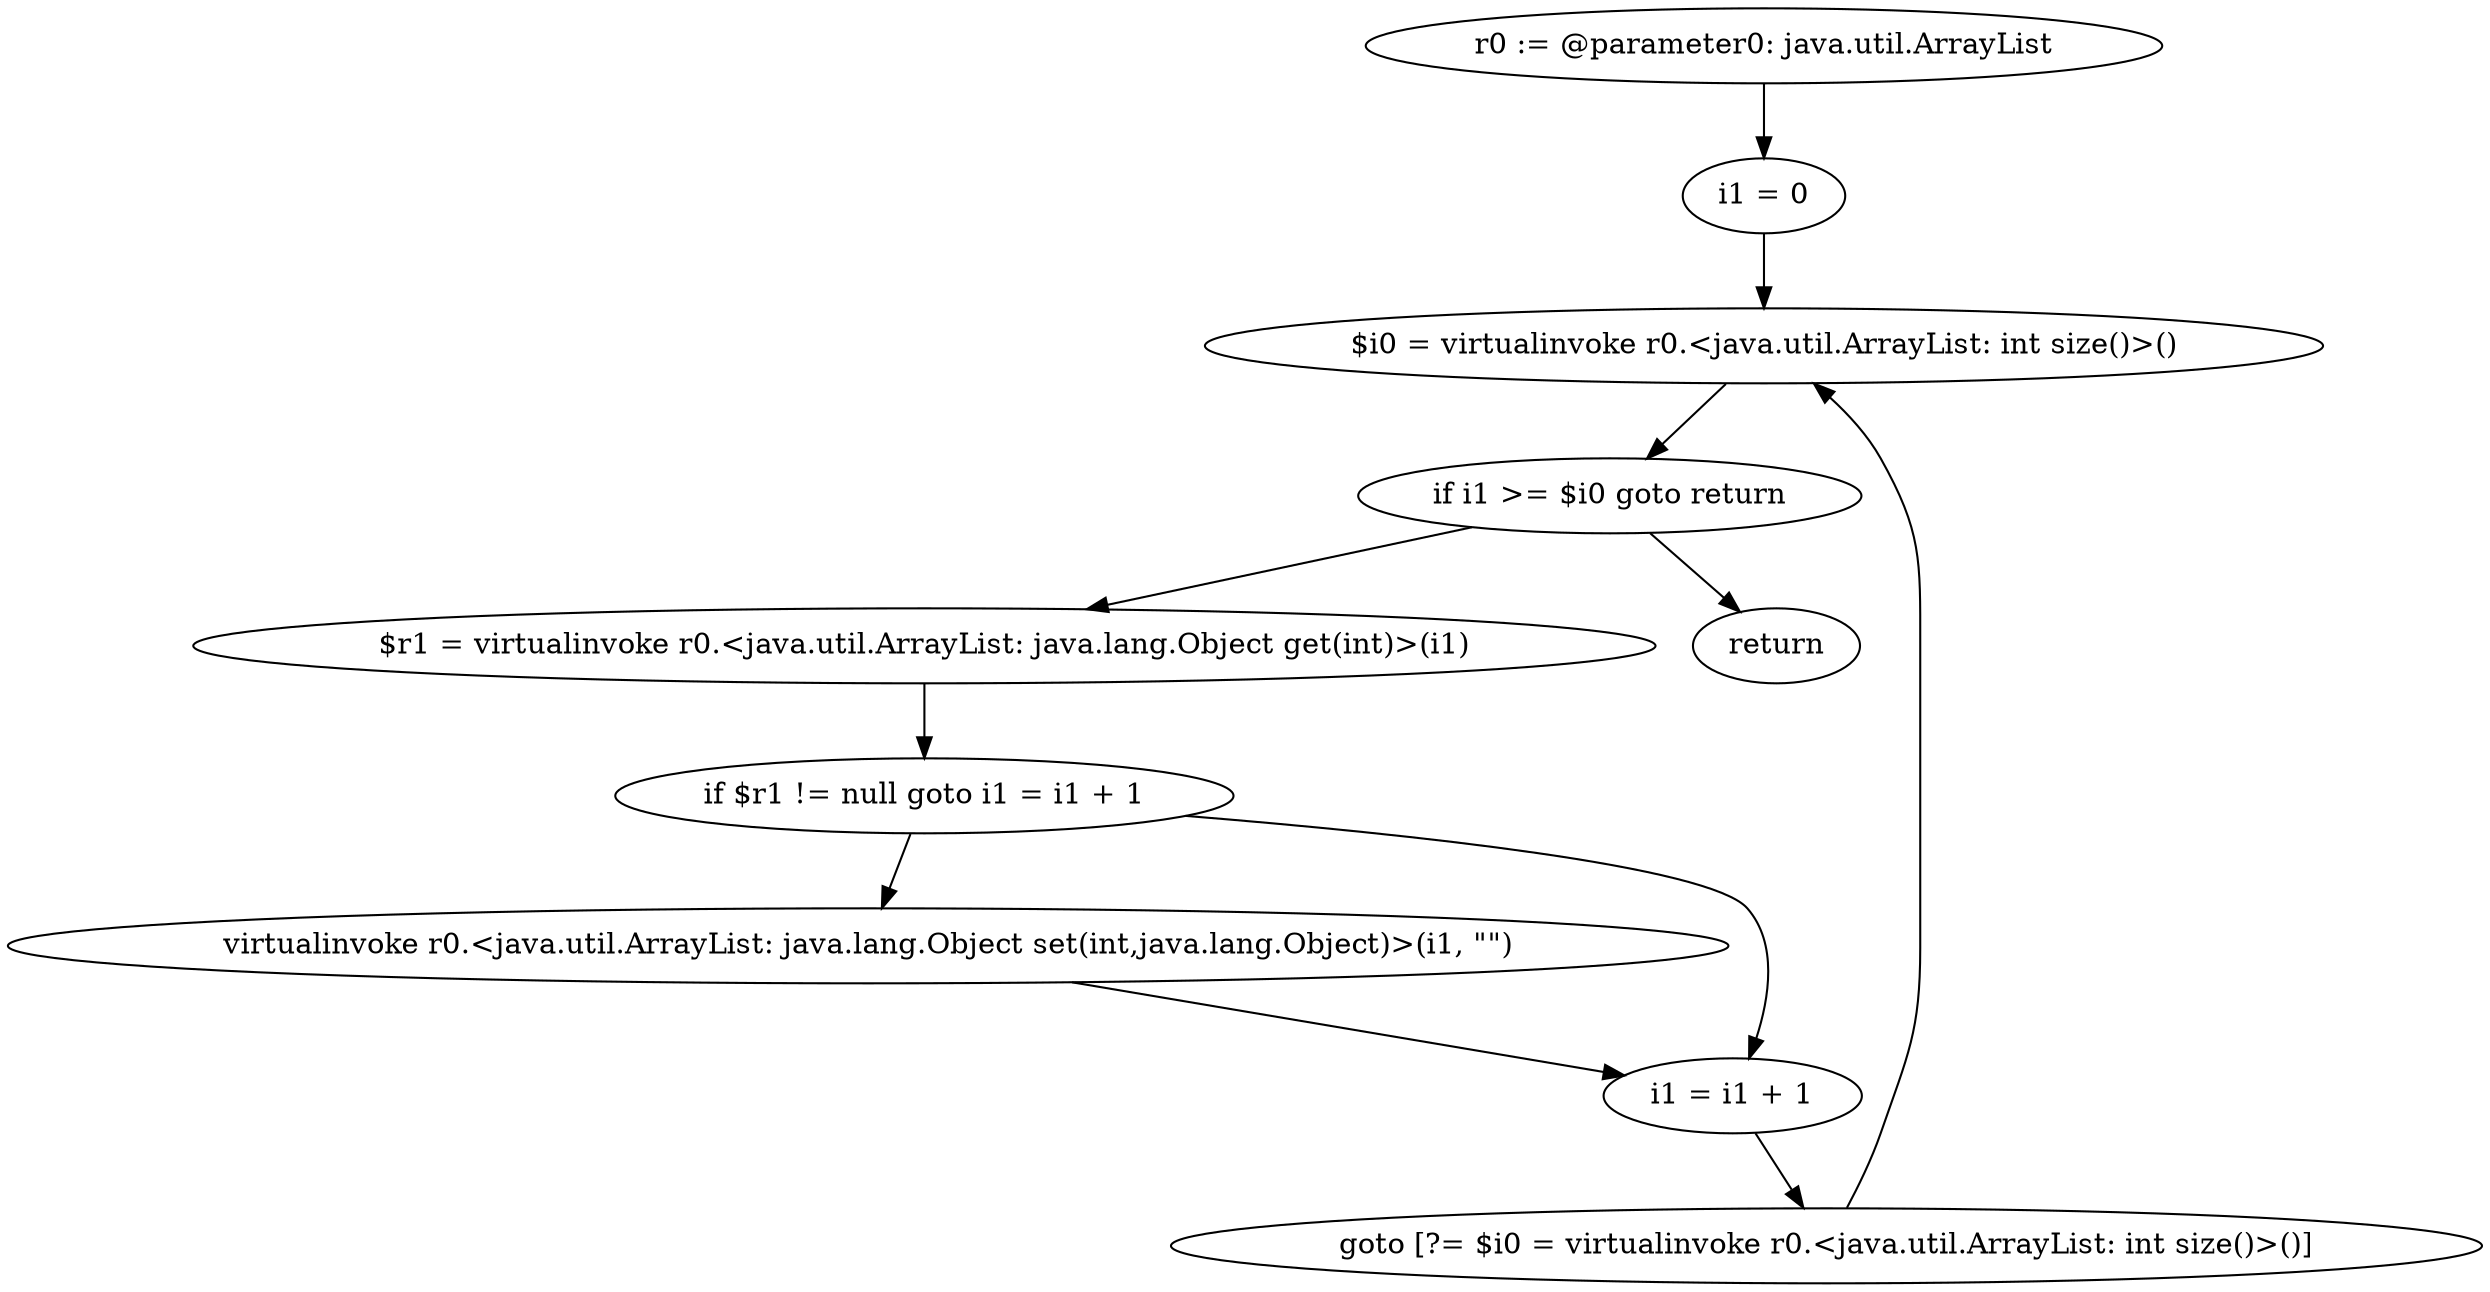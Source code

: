 digraph "unitGraph" {
    "r0 := @parameter0: java.util.ArrayList"
    "i1 = 0"
    "$i0 = virtualinvoke r0.<java.util.ArrayList: int size()>()"
    "if i1 >= $i0 goto return"
    "$r1 = virtualinvoke r0.<java.util.ArrayList: java.lang.Object get(int)>(i1)"
    "if $r1 != null goto i1 = i1 + 1"
    "virtualinvoke r0.<java.util.ArrayList: java.lang.Object set(int,java.lang.Object)>(i1, \"\")"
    "i1 = i1 + 1"
    "goto [?= $i0 = virtualinvoke r0.<java.util.ArrayList: int size()>()]"
    "return"
    "r0 := @parameter0: java.util.ArrayList"->"i1 = 0";
    "i1 = 0"->"$i0 = virtualinvoke r0.<java.util.ArrayList: int size()>()";
    "$i0 = virtualinvoke r0.<java.util.ArrayList: int size()>()"->"if i1 >= $i0 goto return";
    "if i1 >= $i0 goto return"->"$r1 = virtualinvoke r0.<java.util.ArrayList: java.lang.Object get(int)>(i1)";
    "if i1 >= $i0 goto return"->"return";
    "$r1 = virtualinvoke r0.<java.util.ArrayList: java.lang.Object get(int)>(i1)"->"if $r1 != null goto i1 = i1 + 1";
    "if $r1 != null goto i1 = i1 + 1"->"virtualinvoke r0.<java.util.ArrayList: java.lang.Object set(int,java.lang.Object)>(i1, \"\")";
    "if $r1 != null goto i1 = i1 + 1"->"i1 = i1 + 1";
    "virtualinvoke r0.<java.util.ArrayList: java.lang.Object set(int,java.lang.Object)>(i1, \"\")"->"i1 = i1 + 1";
    "i1 = i1 + 1"->"goto [?= $i0 = virtualinvoke r0.<java.util.ArrayList: int size()>()]";
    "goto [?= $i0 = virtualinvoke r0.<java.util.ArrayList: int size()>()]"->"$i0 = virtualinvoke r0.<java.util.ArrayList: int size()>()";
}
